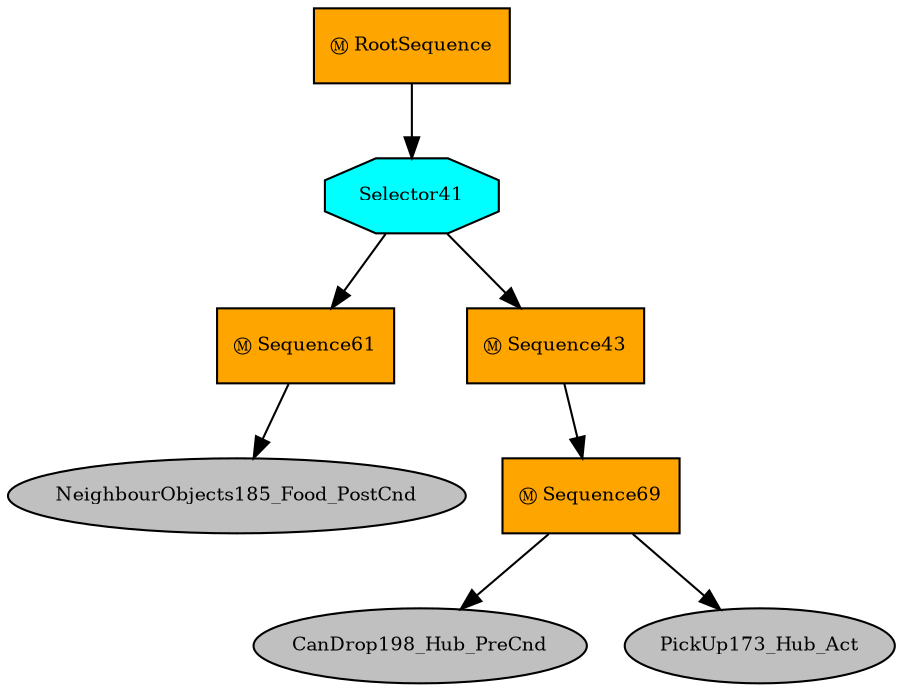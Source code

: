 digraph pastafarianism {
ordering=out;
graph [fontname="times-roman"];
node [fontname="times-roman"];
edge [fontname="times-roman"];
RootSequence [fillcolor=orange, fontcolor=black, fontsize=9, label="Ⓜ RootSequence", shape=box, style=filled];
Selector41 [fillcolor=cyan, fontcolor=black, fontsize=9, label=Selector41, shape=octagon, style=filled];
RootSequence -> Selector41;
Sequence61 [fillcolor=orange, fontcolor=black, fontsize=9, label="Ⓜ Sequence61", shape=box, style=filled];
Selector41 -> Sequence61;
NeighbourObjects185_Food_PostCnd [fillcolor=gray, fontcolor=black, fontsize=9, label=NeighbourObjects185_Food_PostCnd, shape=ellipse, style=filled];
Sequence61 -> NeighbourObjects185_Food_PostCnd;
Sequence43 [fillcolor=orange, fontcolor=black, fontsize=9, label="Ⓜ Sequence43", shape=box, style=filled];
Selector41 -> Sequence43;
Sequence69 [fillcolor=orange, fontcolor=black, fontsize=9, label="Ⓜ Sequence69", shape=box, style=filled];
Sequence43 -> Sequence69;
CanDrop198_Hub_PreCnd [fillcolor=gray, fontcolor=black, fontsize=9, label=CanDrop198_Hub_PreCnd, shape=ellipse, style=filled];
Sequence69 -> CanDrop198_Hub_PreCnd;
PickUp173_Hub_Act [fillcolor=gray, fontcolor=black, fontsize=9, label=PickUp173_Hub_Act, shape=ellipse, style=filled];
Sequence69 -> PickUp173_Hub_Act;
}
